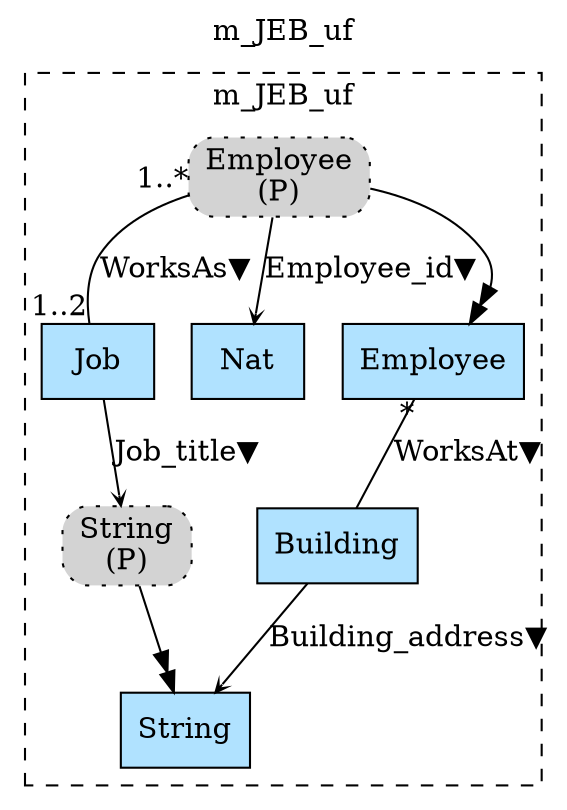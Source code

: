 digraph {graph[label=m_JEB_uf,labelloc=tl,labelfontsize=12];
subgraph cluster_m_JEB_uf{style=dashed;label=m_JEB_uf;
"Job"[shape=record,fillcolor=lightskyblue1,style = filled,label="Job"];
"PString"[shape=box,fillcolor=lightgray,style ="rounded,filled,dotted",label=<String<br/>(P)>];
"PEmployee"[shape=box,fillcolor=lightgray,style ="rounded,filled,dotted",label=<Employee<br/>(P)>];
"Nat"[shape=record,fillcolor=lightskyblue1,style = filled,label="Nat"];
"Employee"[shape=record,fillcolor=lightskyblue1,style = filled,label="Employee"];
"Building"[shape=record,fillcolor=lightskyblue1,style = filled,label="Building"];
"String"[shape=record,fillcolor=lightskyblue1,style = filled,label="String"];

"PEmployee"->"Job"[label="WorksAs▼",dir=none,taillabel="1..*",headlabel="1..2"];
"Job"->"PString"[label="Job_title▼",arrowhead=vee,headlabel="",arrowsize=.5];
"PEmployee"->"Nat"[label="Employee_id▼",arrowhead=vee,headlabel="",arrowsize=.5];
"Employee"->"Building"[label="WorksAt▼",dir=none,taillabel="*",headlabel=""];
"Building"->"String"[label="Building_address▼",arrowhead=vee,headlabel="",arrowsize=.5];

}
"PEmployee"->"Employee"[arrowhead=normalnormal];
"PString"->"String"[arrowhead=normalnormal];
}